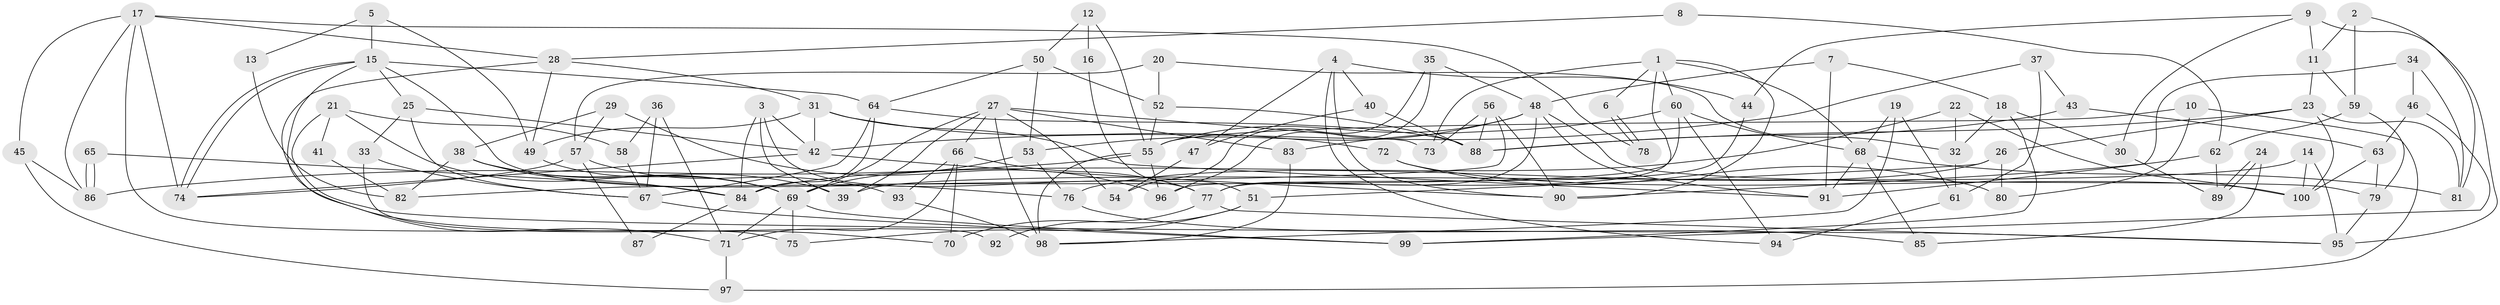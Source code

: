 // Generated by graph-tools (version 1.1) at 2025/39/02/21/25 10:39:00]
// undirected, 100 vertices, 200 edges
graph export_dot {
graph [start="1"]
  node [color=gray90,style=filled];
  1;
  2;
  3;
  4;
  5;
  6;
  7;
  8;
  9;
  10;
  11;
  12;
  13;
  14;
  15;
  16;
  17;
  18;
  19;
  20;
  21;
  22;
  23;
  24;
  25;
  26;
  27;
  28;
  29;
  30;
  31;
  32;
  33;
  34;
  35;
  36;
  37;
  38;
  39;
  40;
  41;
  42;
  43;
  44;
  45;
  46;
  47;
  48;
  49;
  50;
  51;
  52;
  53;
  54;
  55;
  56;
  57;
  58;
  59;
  60;
  61;
  62;
  63;
  64;
  65;
  66;
  67;
  68;
  69;
  70;
  71;
  72;
  73;
  74;
  75;
  76;
  77;
  78;
  79;
  80;
  81;
  82;
  83;
  84;
  85;
  86;
  87;
  88;
  89;
  90;
  91;
  92;
  93;
  94;
  95;
  96;
  97;
  98;
  99;
  100;
  1 -- 96;
  1 -- 68;
  1 -- 6;
  1 -- 60;
  1 -- 73;
  1 -- 90;
  2 -- 81;
  2 -- 11;
  2 -- 59;
  3 -- 39;
  3 -- 42;
  3 -- 77;
  3 -- 84;
  4 -- 90;
  4 -- 94;
  4 -- 40;
  4 -- 44;
  4 -- 47;
  5 -- 49;
  5 -- 15;
  5 -- 13;
  6 -- 78;
  6 -- 78;
  7 -- 91;
  7 -- 48;
  7 -- 18;
  8 -- 62;
  8 -- 28;
  9 -- 95;
  9 -- 44;
  9 -- 11;
  9 -- 30;
  10 -- 80;
  10 -- 55;
  10 -- 97;
  11 -- 59;
  11 -- 23;
  12 -- 55;
  12 -- 50;
  12 -- 16;
  13 -- 82;
  14 -- 95;
  14 -- 39;
  14 -- 100;
  15 -- 64;
  15 -- 74;
  15 -- 74;
  15 -- 25;
  15 -- 70;
  15 -- 76;
  16 -- 51;
  17 -- 28;
  17 -- 45;
  17 -- 74;
  17 -- 75;
  17 -- 78;
  17 -- 86;
  18 -- 32;
  18 -- 30;
  18 -- 99;
  19 -- 68;
  19 -- 98;
  19 -- 61;
  20 -- 57;
  20 -- 52;
  20 -- 32;
  21 -- 95;
  21 -- 69;
  21 -- 41;
  21 -- 58;
  22 -- 84;
  22 -- 32;
  22 -- 100;
  23 -- 100;
  23 -- 26;
  23 -- 81;
  23 -- 88;
  24 -- 85;
  24 -- 89;
  24 -- 89;
  25 -- 67;
  25 -- 33;
  25 -- 42;
  26 -- 51;
  26 -- 76;
  26 -- 80;
  27 -- 83;
  27 -- 69;
  27 -- 39;
  27 -- 54;
  27 -- 66;
  27 -- 73;
  27 -- 98;
  28 -- 71;
  28 -- 31;
  28 -- 49;
  29 -- 38;
  29 -- 57;
  29 -- 96;
  30 -- 89;
  31 -- 42;
  31 -- 49;
  31 -- 72;
  31 -- 91;
  32 -- 61;
  33 -- 67;
  33 -- 92;
  34 -- 46;
  34 -- 81;
  34 -- 91;
  35 -- 96;
  35 -- 54;
  35 -- 48;
  36 -- 58;
  36 -- 71;
  36 -- 67;
  37 -- 43;
  37 -- 42;
  37 -- 61;
  38 -- 84;
  38 -- 69;
  38 -- 39;
  38 -- 82;
  40 -- 88;
  40 -- 47;
  41 -- 82;
  42 -- 74;
  42 -- 90;
  43 -- 88;
  43 -- 63;
  44 -- 77;
  45 -- 86;
  45 -- 97;
  46 -- 99;
  46 -- 63;
  47 -- 54;
  48 -- 91;
  48 -- 53;
  48 -- 55;
  48 -- 77;
  48 -- 79;
  49 -- 69;
  50 -- 52;
  50 -- 53;
  50 -- 64;
  51 -- 70;
  51 -- 75;
  52 -- 88;
  52 -- 55;
  53 -- 76;
  53 -- 69;
  55 -- 86;
  55 -- 96;
  55 -- 98;
  56 -- 73;
  56 -- 90;
  56 -- 82;
  56 -- 88;
  57 -- 93;
  57 -- 74;
  57 -- 87;
  58 -- 67;
  59 -- 62;
  59 -- 79;
  60 -- 69;
  60 -- 68;
  60 -- 83;
  60 -- 94;
  61 -- 94;
  62 -- 89;
  62 -- 90;
  63 -- 100;
  63 -- 79;
  64 -- 88;
  64 -- 67;
  64 -- 84;
  65 -- 84;
  65 -- 86;
  65 -- 86;
  66 -- 77;
  66 -- 70;
  66 -- 71;
  66 -- 93;
  67 -- 99;
  68 -- 91;
  68 -- 81;
  68 -- 85;
  69 -- 99;
  69 -- 71;
  69 -- 75;
  71 -- 97;
  72 -- 100;
  72 -- 80;
  76 -- 85;
  77 -- 92;
  77 -- 95;
  79 -- 95;
  83 -- 98;
  84 -- 87;
  93 -- 98;
}
